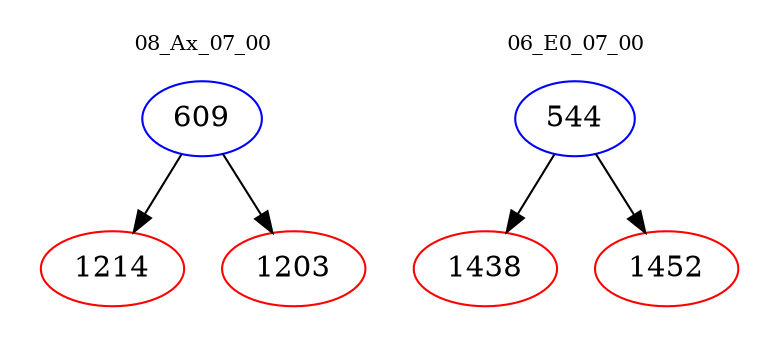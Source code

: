 digraph{
subgraph cluster_0 {
color = white
label = "08_Ax_07_00";
fontsize=10;
T0_609 [label="609", color="blue"]
T0_609 -> T0_1214 [color="black"]
T0_1214 [label="1214", color="red"]
T0_609 -> T0_1203 [color="black"]
T0_1203 [label="1203", color="red"]
}
subgraph cluster_1 {
color = white
label = "06_E0_07_00";
fontsize=10;
T1_544 [label="544", color="blue"]
T1_544 -> T1_1438 [color="black"]
T1_1438 [label="1438", color="red"]
T1_544 -> T1_1452 [color="black"]
T1_1452 [label="1452", color="red"]
}
}
